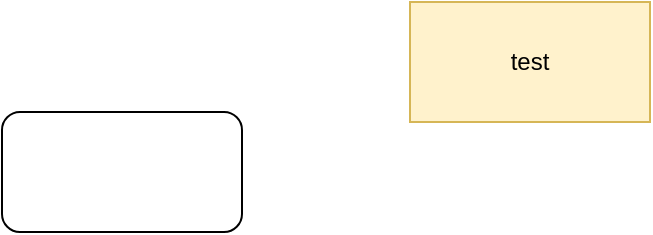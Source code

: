 <mxfile version="18.0.3" type="github">
  <diagram id="lQg0gA4JxaZUd9z8gVGz" name="Page-1">
    <mxGraphModel dx="1215" dy="729" grid="0" gridSize="10" guides="1" tooltips="1" connect="1" arrows="1" fold="1" page="0" pageScale="1" pageWidth="850" pageHeight="1100" math="0" shadow="0">
      <root>
        <mxCell id="0" />
        <mxCell id="1" parent="0" />
        <mxCell id="MWYUwRtFIhT5jkeScHqG-1" value="test" style="rounded=0;whiteSpace=wrap;html=1;fillColor=#fff2cc;strokeColor=#d6b656;" parent="1" vertex="1">
          <mxGeometry x="360" y="340" width="120" height="60" as="geometry" />
        </mxCell>
        <mxCell id="p3WkRlfM-5GMA8ycY70g-1" value="" style="rounded=1;whiteSpace=wrap;html=1;" vertex="1" parent="1">
          <mxGeometry x="156" y="395" width="120" height="60" as="geometry" />
        </mxCell>
      </root>
    </mxGraphModel>
  </diagram>
</mxfile>

